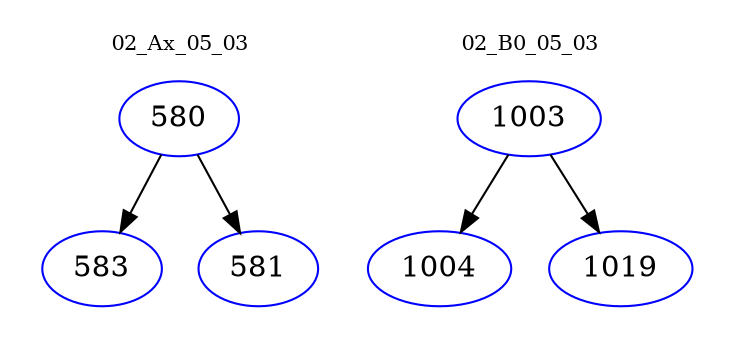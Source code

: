 digraph{
subgraph cluster_0 {
color = white
label = "02_Ax_05_03";
fontsize=10;
T0_580 [label="580", color="blue"]
T0_580 -> T0_583 [color="black"]
T0_583 [label="583", color="blue"]
T0_580 -> T0_581 [color="black"]
T0_581 [label="581", color="blue"]
}
subgraph cluster_1 {
color = white
label = "02_B0_05_03";
fontsize=10;
T1_1003 [label="1003", color="blue"]
T1_1003 -> T1_1004 [color="black"]
T1_1004 [label="1004", color="blue"]
T1_1003 -> T1_1019 [color="black"]
T1_1019 [label="1019", color="blue"]
}
}
